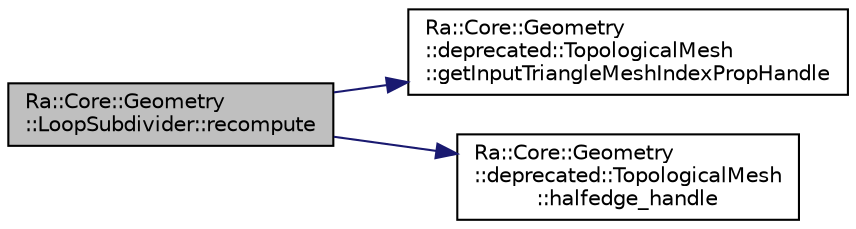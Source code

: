 digraph "Ra::Core::Geometry::LoopSubdivider::recompute"
{
 // INTERACTIVE_SVG=YES
 // LATEX_PDF_SIZE
  edge [fontname="Helvetica",fontsize="10",labelfontname="Helvetica",labelfontsize="10"];
  node [fontname="Helvetica",fontsize="10",shape=record];
  rankdir="LR";
  Node1 [label="Ra::Core::Geometry\l::LoopSubdivider::recompute",height=0.2,width=0.4,color="black", fillcolor="grey75", style="filled", fontcolor="black",tooltip=" "];
  Node1 -> Node2 [color="midnightblue",fontsize="10",style="solid",fontname="Helvetica"];
  Node2 [label="Ra::Core::Geometry\l::deprecated::TopologicalMesh\l::getInputTriangleMeshIndexPropHandle",height=0.2,width=0.4,color="black", fillcolor="white", style="filled",URL="$classRa_1_1Core_1_1Geometry_1_1deprecated_1_1TopologicalMesh.html#a455255ea94c80383ae007a0ea8c53c59",tooltip=" "];
  Node1 -> Node3 [color="midnightblue",fontsize="10",style="solid",fontname="Helvetica"];
  Node3 [label="Ra::Core::Geometry\l::deprecated::TopologicalMesh\l::halfedge_handle",height=0.2,width=0.4,color="black", fillcolor="white", style="filled",URL="$classRa_1_1Core_1_1Geometry_1_1deprecated_1_1TopologicalMesh.html#aaba0897eaabd141a25000b5f8efeb14c",tooltip=" "];
}
